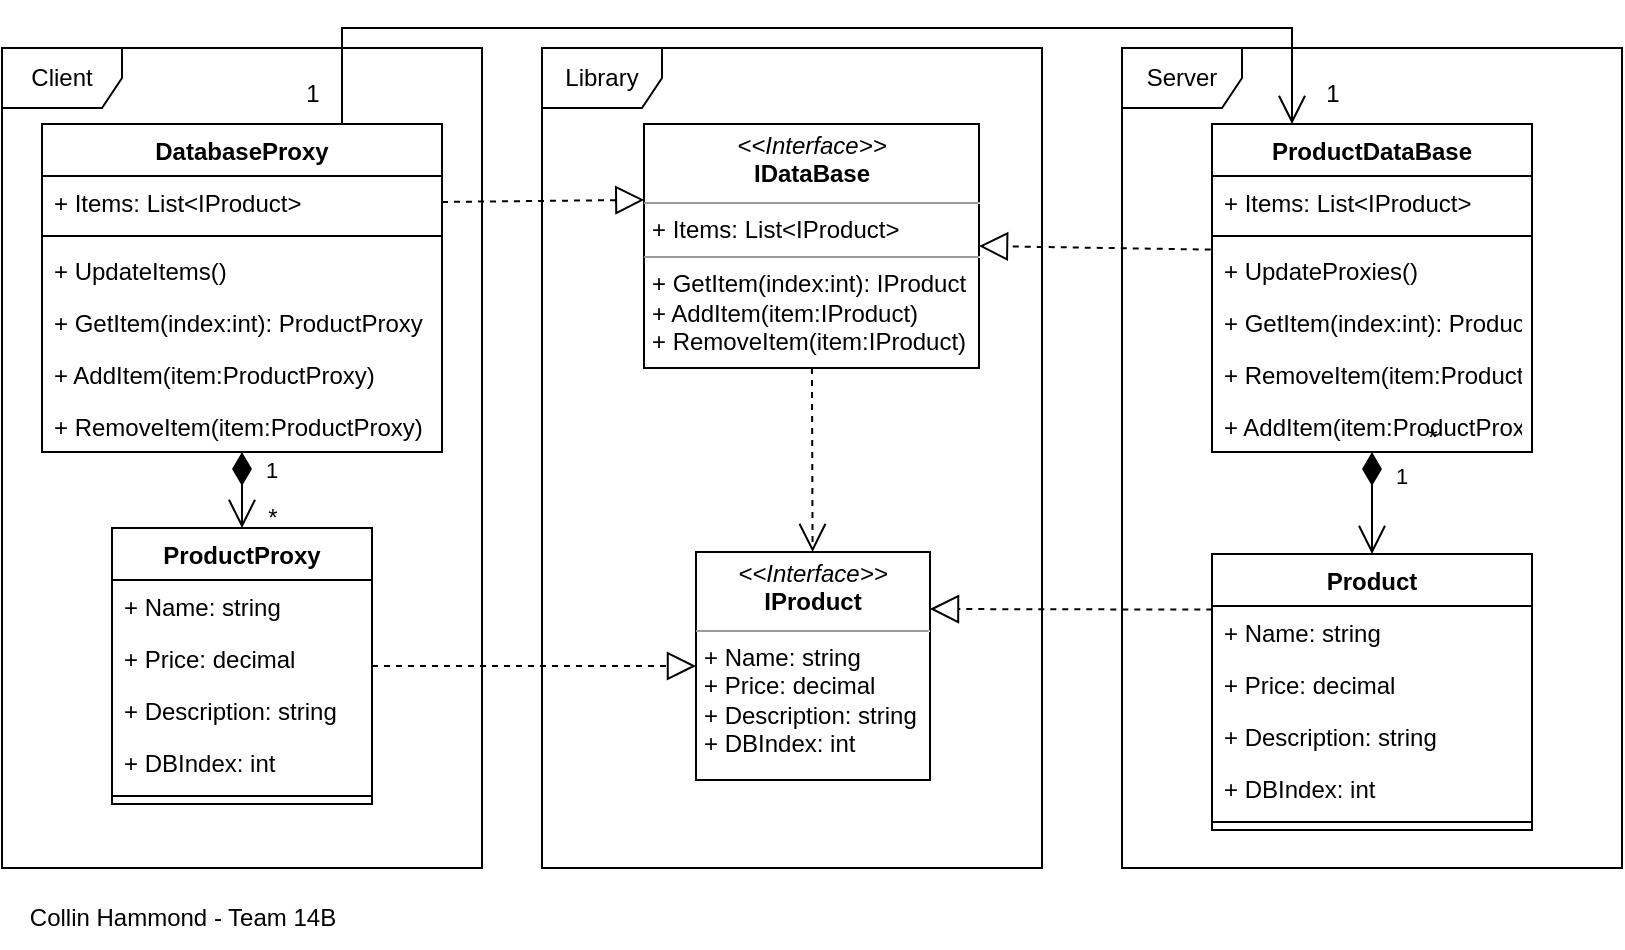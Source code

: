 <mxfile version="20.5.1" type="github">
  <diagram id="Bmt_lRgDv68u9ksq4-0J" name="Page-1">
    <mxGraphModel dx="1038" dy="583" grid="1" gridSize="10" guides="1" tooltips="1" connect="1" arrows="1" fold="1" page="1" pageScale="1" pageWidth="850" pageHeight="1100" math="0" shadow="0">
      <root>
        <mxCell id="0" />
        <mxCell id="1" parent="0" />
        <mxCell id="EPyBf7OxG0uWwjuOQmcF-24" value="Server" style="shape=umlFrame;whiteSpace=wrap;html=1;" parent="1" vertex="1">
          <mxGeometry x="580" y="30" width="250" height="410" as="geometry" />
        </mxCell>
        <mxCell id="EPyBf7OxG0uWwjuOQmcF-22" value="Client" style="shape=umlFrame;whiteSpace=wrap;html=1;" parent="1" vertex="1">
          <mxGeometry x="20" y="30" width="240" height="410" as="geometry" />
        </mxCell>
        <mxCell id="EPyBf7OxG0uWwjuOQmcF-23" value="Library" style="shape=umlFrame;whiteSpace=wrap;html=1;" parent="1" vertex="1">
          <mxGeometry x="290" y="30" width="250" height="410" as="geometry" />
        </mxCell>
        <mxCell id="EPyBf7OxG0uWwjuOQmcF-2" value="&lt;p style=&quot;margin:0px;margin-top:4px;text-align:center;&quot;&gt;&lt;i&gt;&amp;lt;&amp;lt;Interface&amp;gt;&amp;gt;&lt;/i&gt;&lt;br&gt;&lt;b&gt;IProduct&lt;/b&gt;&lt;/p&gt;&lt;hr size=&quot;1&quot;&gt;&lt;p style=&quot;margin:0px;margin-left:4px;&quot;&gt;+ Name: string&lt;br&gt;+ Price: decimal&lt;/p&gt;&lt;p style=&quot;margin:0px;margin-left:4px;&quot;&gt;+ Description: string&lt;/p&gt;&lt;p style=&quot;margin:0px;margin-left:4px;&quot;&gt;+ DBIndex: int&lt;/p&gt;" style="verticalAlign=top;align=left;overflow=fill;fontSize=12;fontFamily=Helvetica;html=1;" parent="1" vertex="1">
          <mxGeometry x="367" y="282" width="117" height="114" as="geometry" />
        </mxCell>
        <mxCell id="EPyBf7OxG0uWwjuOQmcF-4" value="DatabaseProxy" style="swimlane;fontStyle=1;align=center;verticalAlign=top;childLayout=stackLayout;horizontal=1;startSize=26;horizontalStack=0;resizeParent=1;resizeParentMax=0;resizeLast=0;collapsible=1;marginBottom=0;" parent="1" vertex="1">
          <mxGeometry x="40" y="68" width="200" height="164" as="geometry" />
        </mxCell>
        <mxCell id="EPyBf7OxG0uWwjuOQmcF-5" value="+ Items: List&lt;IProduct&gt;" style="text;strokeColor=none;fillColor=none;align=left;verticalAlign=top;spacingLeft=4;spacingRight=4;overflow=hidden;rotatable=0;points=[[0,0.5],[1,0.5]];portConstraint=eastwest;" parent="EPyBf7OxG0uWwjuOQmcF-4" vertex="1">
          <mxGeometry y="26" width="200" height="26" as="geometry" />
        </mxCell>
        <mxCell id="EPyBf7OxG0uWwjuOQmcF-6" value="" style="line;strokeWidth=1;fillColor=none;align=left;verticalAlign=middle;spacingTop=-1;spacingLeft=3;spacingRight=3;rotatable=0;labelPosition=right;points=[];portConstraint=eastwest;strokeColor=inherit;" parent="EPyBf7OxG0uWwjuOQmcF-4" vertex="1">
          <mxGeometry y="52" width="200" height="8" as="geometry" />
        </mxCell>
        <mxCell id="EPyBf7OxG0uWwjuOQmcF-7" value="+ UpdateItems()" style="text;strokeColor=none;fillColor=none;align=left;verticalAlign=top;spacingLeft=4;spacingRight=4;overflow=hidden;rotatable=0;points=[[0,0.5],[1,0.5]];portConstraint=eastwest;" parent="EPyBf7OxG0uWwjuOQmcF-4" vertex="1">
          <mxGeometry y="60" width="200" height="26" as="geometry" />
        </mxCell>
        <mxCell id="FnCxILZUfwlfUUYT2TSg-25" value="+ GetItem(index:int): ProductProxy" style="text;strokeColor=none;fillColor=none;align=left;verticalAlign=top;spacingLeft=4;spacingRight=4;overflow=hidden;rotatable=0;points=[[0,0.5],[1,0.5]];portConstraint=eastwest;" vertex="1" parent="EPyBf7OxG0uWwjuOQmcF-4">
          <mxGeometry y="86" width="200" height="26" as="geometry" />
        </mxCell>
        <mxCell id="FnCxILZUfwlfUUYT2TSg-23" value="+ AddItem(item:ProductProxy)" style="text;strokeColor=none;fillColor=none;align=left;verticalAlign=top;spacingLeft=4;spacingRight=4;overflow=hidden;rotatable=0;points=[[0,0.5],[1,0.5]];portConstraint=eastwest;" vertex="1" parent="EPyBf7OxG0uWwjuOQmcF-4">
          <mxGeometry y="112" width="200" height="26" as="geometry" />
        </mxCell>
        <mxCell id="FnCxILZUfwlfUUYT2TSg-24" value="+ RemoveItem(item:ProductProxy)" style="text;strokeColor=none;fillColor=none;align=left;verticalAlign=top;spacingLeft=4;spacingRight=4;overflow=hidden;rotatable=0;points=[[0,0.5],[1,0.5]];portConstraint=eastwest;" vertex="1" parent="EPyBf7OxG0uWwjuOQmcF-4">
          <mxGeometry y="138" width="200" height="26" as="geometry" />
        </mxCell>
        <mxCell id="EPyBf7OxG0uWwjuOQmcF-9" value="ProductDataBase" style="swimlane;fontStyle=1;align=center;verticalAlign=top;childLayout=stackLayout;horizontal=1;startSize=26;horizontalStack=0;resizeParent=1;resizeParentMax=0;resizeLast=0;collapsible=1;marginBottom=0;" parent="1" vertex="1">
          <mxGeometry x="625" y="68" width="160" height="164" as="geometry" />
        </mxCell>
        <mxCell id="EPyBf7OxG0uWwjuOQmcF-10" value="+ Items: List&lt;IProduct&gt;" style="text;strokeColor=none;fillColor=none;align=left;verticalAlign=top;spacingLeft=4;spacingRight=4;overflow=hidden;rotatable=0;points=[[0,0.5],[1,0.5]];portConstraint=eastwest;" parent="EPyBf7OxG0uWwjuOQmcF-9" vertex="1">
          <mxGeometry y="26" width="160" height="26" as="geometry" />
        </mxCell>
        <mxCell id="EPyBf7OxG0uWwjuOQmcF-11" value="" style="line;strokeWidth=1;fillColor=none;align=left;verticalAlign=middle;spacingTop=-1;spacingLeft=3;spacingRight=3;rotatable=0;labelPosition=right;points=[];portConstraint=eastwest;strokeColor=inherit;" parent="EPyBf7OxG0uWwjuOQmcF-9" vertex="1">
          <mxGeometry y="52" width="160" height="8" as="geometry" />
        </mxCell>
        <mxCell id="EPyBf7OxG0uWwjuOQmcF-12" value="+ UpdateProxies()" style="text;strokeColor=none;fillColor=none;align=left;verticalAlign=top;spacingLeft=4;spacingRight=4;overflow=hidden;rotatable=0;points=[[0,0.5],[1,0.5]];portConstraint=eastwest;" parent="EPyBf7OxG0uWwjuOQmcF-9" vertex="1">
          <mxGeometry y="60" width="160" height="26" as="geometry" />
        </mxCell>
        <mxCell id="FnCxILZUfwlfUUYT2TSg-26" value="+ GetItem(index:int): ProductProxy" style="text;strokeColor=none;fillColor=none;align=left;verticalAlign=top;spacingLeft=4;spacingRight=4;overflow=hidden;rotatable=0;points=[[0,0.5],[1,0.5]];portConstraint=eastwest;" vertex="1" parent="EPyBf7OxG0uWwjuOQmcF-9">
          <mxGeometry y="86" width="160" height="26" as="geometry" />
        </mxCell>
        <mxCell id="FnCxILZUfwlfUUYT2TSg-28" value="+ RemoveItem(item:ProductProxy)" style="text;strokeColor=none;fillColor=none;align=left;verticalAlign=top;spacingLeft=4;spacingRight=4;overflow=hidden;rotatable=0;points=[[0,0.5],[1,0.5]];portConstraint=eastwest;" vertex="1" parent="EPyBf7OxG0uWwjuOQmcF-9">
          <mxGeometry y="112" width="160" height="26" as="geometry" />
        </mxCell>
        <mxCell id="FnCxILZUfwlfUUYT2TSg-27" value="+ AddItem(item:ProductProxy)" style="text;strokeColor=none;fillColor=none;align=left;verticalAlign=top;spacingLeft=4;spacingRight=4;overflow=hidden;rotatable=0;points=[[0,0.5],[1,0.5]];portConstraint=eastwest;" vertex="1" parent="EPyBf7OxG0uWwjuOQmcF-9">
          <mxGeometry y="138" width="160" height="26" as="geometry" />
        </mxCell>
        <mxCell id="EPyBf7OxG0uWwjuOQmcF-25" value="ProductProxy" style="swimlane;fontStyle=1;align=center;verticalAlign=top;childLayout=stackLayout;horizontal=1;startSize=26;horizontalStack=0;resizeParent=1;resizeParentMax=0;resizeLast=0;collapsible=1;marginBottom=0;" parent="1" vertex="1">
          <mxGeometry x="75" y="270" width="130" height="138" as="geometry" />
        </mxCell>
        <mxCell id="EPyBf7OxG0uWwjuOQmcF-26" value="+ Name: string" style="text;strokeColor=none;fillColor=none;align=left;verticalAlign=top;spacingLeft=4;spacingRight=4;overflow=hidden;rotatable=0;points=[[0,0.5],[1,0.5]];portConstraint=eastwest;" parent="EPyBf7OxG0uWwjuOQmcF-25" vertex="1">
          <mxGeometry y="26" width="130" height="26" as="geometry" />
        </mxCell>
        <mxCell id="EPyBf7OxG0uWwjuOQmcF-29" value="+ Price: decimal" style="text;strokeColor=none;fillColor=none;align=left;verticalAlign=top;spacingLeft=4;spacingRight=4;overflow=hidden;rotatable=0;points=[[0,0.5],[1,0.5]];portConstraint=eastwest;" parent="EPyBf7OxG0uWwjuOQmcF-25" vertex="1">
          <mxGeometry y="52" width="130" height="26" as="geometry" />
        </mxCell>
        <mxCell id="EPyBf7OxG0uWwjuOQmcF-30" value="+ Description: string" style="text;strokeColor=none;fillColor=none;align=left;verticalAlign=top;spacingLeft=4;spacingRight=4;overflow=hidden;rotatable=0;points=[[0,0.5],[1,0.5]];portConstraint=eastwest;" parent="EPyBf7OxG0uWwjuOQmcF-25" vertex="1">
          <mxGeometry y="78" width="130" height="26" as="geometry" />
        </mxCell>
        <mxCell id="FnCxILZUfwlfUUYT2TSg-29" value="+ DBIndex: int" style="text;strokeColor=none;fillColor=none;align=left;verticalAlign=top;spacingLeft=4;spacingRight=4;overflow=hidden;rotatable=0;points=[[0,0.5],[1,0.5]];portConstraint=eastwest;" vertex="1" parent="EPyBf7OxG0uWwjuOQmcF-25">
          <mxGeometry y="104" width="130" height="26" as="geometry" />
        </mxCell>
        <mxCell id="EPyBf7OxG0uWwjuOQmcF-27" value="" style="line;strokeWidth=1;fillColor=none;align=left;verticalAlign=middle;spacingTop=-1;spacingLeft=3;spacingRight=3;rotatable=0;labelPosition=right;points=[];portConstraint=eastwest;strokeColor=inherit;" parent="EPyBf7OxG0uWwjuOQmcF-25" vertex="1">
          <mxGeometry y="130" width="130" height="8" as="geometry" />
        </mxCell>
        <mxCell id="FnCxILZUfwlfUUYT2TSg-6" value="Product" style="swimlane;fontStyle=1;align=center;verticalAlign=top;childLayout=stackLayout;horizontal=1;startSize=26;horizontalStack=0;resizeParent=1;resizeParentMax=0;resizeLast=0;collapsible=1;marginBottom=0;" vertex="1" parent="1">
          <mxGeometry x="625" y="283" width="160" height="138" as="geometry" />
        </mxCell>
        <mxCell id="FnCxILZUfwlfUUYT2TSg-7" value="+ Name: string" style="text;strokeColor=none;fillColor=none;align=left;verticalAlign=top;spacingLeft=4;spacingRight=4;overflow=hidden;rotatable=0;points=[[0,0.5],[1,0.5]];portConstraint=eastwest;" vertex="1" parent="FnCxILZUfwlfUUYT2TSg-6">
          <mxGeometry y="26" width="160" height="26" as="geometry" />
        </mxCell>
        <mxCell id="FnCxILZUfwlfUUYT2TSg-10" value="+ Price: decimal" style="text;strokeColor=none;fillColor=none;align=left;verticalAlign=top;spacingLeft=4;spacingRight=4;overflow=hidden;rotatable=0;points=[[0,0.5],[1,0.5]];portConstraint=eastwest;" vertex="1" parent="FnCxILZUfwlfUUYT2TSg-6">
          <mxGeometry y="52" width="160" height="26" as="geometry" />
        </mxCell>
        <mxCell id="FnCxILZUfwlfUUYT2TSg-11" value="+ Description: string" style="text;strokeColor=none;fillColor=none;align=left;verticalAlign=top;spacingLeft=4;spacingRight=4;overflow=hidden;rotatable=0;points=[[0,0.5],[1,0.5]];portConstraint=eastwest;" vertex="1" parent="FnCxILZUfwlfUUYT2TSg-6">
          <mxGeometry y="78" width="160" height="26" as="geometry" />
        </mxCell>
        <mxCell id="FnCxILZUfwlfUUYT2TSg-32" value="+ DBIndex: int" style="text;strokeColor=none;fillColor=none;align=left;verticalAlign=top;spacingLeft=4;spacingRight=4;overflow=hidden;rotatable=0;points=[[0,0.5],[1,0.5]];portConstraint=eastwest;" vertex="1" parent="FnCxILZUfwlfUUYT2TSg-6">
          <mxGeometry y="104" width="160" height="26" as="geometry" />
        </mxCell>
        <mxCell id="FnCxILZUfwlfUUYT2TSg-8" value="" style="line;strokeWidth=1;fillColor=none;align=left;verticalAlign=middle;spacingTop=-1;spacingLeft=3;spacingRight=3;rotatable=0;labelPosition=right;points=[];portConstraint=eastwest;strokeColor=inherit;" vertex="1" parent="FnCxILZUfwlfUUYT2TSg-6">
          <mxGeometry y="130" width="160" height="8" as="geometry" />
        </mxCell>
        <mxCell id="FnCxILZUfwlfUUYT2TSg-16" value="&lt;p style=&quot;margin:0px;margin-top:4px;text-align:center;&quot;&gt;&lt;i&gt;&amp;lt;&amp;lt;Interface&amp;gt;&amp;gt;&lt;/i&gt;&lt;br&gt;&lt;b&gt;IDataBase&lt;/b&gt;&lt;/p&gt;&lt;hr size=&quot;1&quot;&gt;&lt;p style=&quot;margin:0px;margin-left:4px;&quot;&gt;+ Items: List&amp;lt;IProduct&amp;gt;&lt;br&gt;&lt;/p&gt;&lt;hr size=&quot;1&quot;&gt;&lt;p style=&quot;margin:0px;margin-left:4px;&quot;&gt;+ GetItem(index:int): IProduct&lt;br&gt;&lt;/p&gt;&lt;p style=&quot;margin:0px;margin-left:4px;&quot;&gt;+ AddItem(item:IProduct)&lt;/p&gt;&lt;p style=&quot;margin:0px;margin-left:4px;&quot;&gt;+ RemoveItem(item:IProduct)&lt;/p&gt;" style="verticalAlign=top;align=left;overflow=fill;fontSize=12;fontFamily=Helvetica;html=1;" vertex="1" parent="1">
          <mxGeometry x="341" y="68" width="167.5" height="122" as="geometry" />
        </mxCell>
        <mxCell id="FnCxILZUfwlfUUYT2TSg-18" value="1" style="endArrow=open;html=1;endSize=12;startArrow=diamondThin;startSize=14;startFill=1;edgeStyle=orthogonalEdgeStyle;align=left;verticalAlign=bottom;rounded=0;" edge="1" parent="1" source="EPyBf7OxG0uWwjuOQmcF-9" target="FnCxILZUfwlfUUYT2TSg-6">
          <mxGeometry x="-0.2" y="10" relative="1" as="geometry">
            <mxPoint x="810" y="220" as="sourcePoint" />
            <mxPoint x="940" y="210" as="targetPoint" />
            <mxPoint as="offset" />
          </mxGeometry>
        </mxCell>
        <mxCell id="FnCxILZUfwlfUUYT2TSg-19" value="*" style="text;html=1;align=center;verticalAlign=middle;resizable=0;points=[];autosize=1;strokeColor=none;fillColor=none;" vertex="1" parent="1">
          <mxGeometry x="720" y="210" width="30" height="30" as="geometry" />
        </mxCell>
        <mxCell id="FnCxILZUfwlfUUYT2TSg-37" value="" style="endArrow=open;endSize=12;dashed=1;html=1;rounded=0;" edge="1" parent="1" source="FnCxILZUfwlfUUYT2TSg-16" target="EPyBf7OxG0uWwjuOQmcF-2">
          <mxGeometry width="160" relative="1" as="geometry">
            <mxPoint x="350" y="240" as="sourcePoint" />
            <mxPoint x="510" y="240" as="targetPoint" />
          </mxGeometry>
        </mxCell>
        <mxCell id="FnCxILZUfwlfUUYT2TSg-38" value="" style="endArrow=block;dashed=1;endFill=0;endSize=12;html=1;rounded=0;entryX=1;entryY=0.5;entryDx=0;entryDy=0;exitX=-0.004;exitY=0.108;exitDx=0;exitDy=0;exitPerimeter=0;" edge="1" parent="1" source="EPyBf7OxG0uWwjuOQmcF-12" target="FnCxILZUfwlfUUYT2TSg-16">
          <mxGeometry width="160" relative="1" as="geometry">
            <mxPoint x="380" y="290" as="sourcePoint" />
            <mxPoint x="550" y="180" as="targetPoint" />
          </mxGeometry>
        </mxCell>
        <mxCell id="FnCxILZUfwlfUUYT2TSg-39" value="" style="endArrow=block;dashed=1;endFill=0;endSize=12;html=1;rounded=0;exitX=0.001;exitY=0.069;exitDx=0;exitDy=0;entryX=1;entryY=0.25;entryDx=0;entryDy=0;exitPerimeter=0;" edge="1" parent="1" source="FnCxILZUfwlfUUYT2TSg-7" target="EPyBf7OxG0uWwjuOQmcF-2">
          <mxGeometry width="160" relative="1" as="geometry">
            <mxPoint x="460" y="500" as="sourcePoint" />
            <mxPoint x="620" y="500" as="targetPoint" />
          </mxGeometry>
        </mxCell>
        <mxCell id="FnCxILZUfwlfUUYT2TSg-40" value="" style="endArrow=block;dashed=1;endFill=0;endSize=12;html=1;rounded=0;" edge="1" parent="1" source="EPyBf7OxG0uWwjuOQmcF-25" target="EPyBf7OxG0uWwjuOQmcF-2">
          <mxGeometry width="160" relative="1" as="geometry">
            <mxPoint x="380" y="290" as="sourcePoint" />
            <mxPoint x="540" y="290" as="targetPoint" />
          </mxGeometry>
        </mxCell>
        <mxCell id="FnCxILZUfwlfUUYT2TSg-41" value="" style="endArrow=block;dashed=1;endFill=0;endSize=12;html=1;rounded=0;exitX=1;exitY=0.5;exitDx=0;exitDy=0;entryX=0.001;entryY=0.311;entryDx=0;entryDy=0;entryPerimeter=0;" edge="1" parent="1" source="EPyBf7OxG0uWwjuOQmcF-5" target="FnCxILZUfwlfUUYT2TSg-16">
          <mxGeometry width="160" relative="1" as="geometry">
            <mxPoint x="380" y="290" as="sourcePoint" />
            <mxPoint x="540" y="290" as="targetPoint" />
          </mxGeometry>
        </mxCell>
        <mxCell id="FnCxILZUfwlfUUYT2TSg-42" value="1" style="endArrow=open;html=1;endSize=12;startArrow=diamondThin;startSize=14;startFill=1;edgeStyle=orthogonalEdgeStyle;align=left;verticalAlign=bottom;rounded=0;" edge="1" parent="1" source="EPyBf7OxG0uWwjuOQmcF-4" target="EPyBf7OxG0uWwjuOQmcF-25">
          <mxGeometry x="-0.053" y="10" relative="1" as="geometry">
            <mxPoint x="230" y="500" as="sourcePoint" />
            <mxPoint x="390" y="500" as="targetPoint" />
            <mxPoint as="offset" />
          </mxGeometry>
        </mxCell>
        <mxCell id="FnCxILZUfwlfUUYT2TSg-43" value="*" style="text;html=1;align=center;verticalAlign=middle;resizable=0;points=[];autosize=1;strokeColor=none;fillColor=none;" vertex="1" parent="1">
          <mxGeometry x="140" y="250" width="30" height="30" as="geometry" />
        </mxCell>
        <mxCell id="FnCxILZUfwlfUUYT2TSg-44" value="" style="endArrow=open;endFill=1;endSize=12;html=1;rounded=0;exitX=0.75;exitY=0;exitDx=0;exitDy=0;entryX=0.25;entryY=0;entryDx=0;entryDy=0;" edge="1" parent="1" source="EPyBf7OxG0uWwjuOQmcF-4" target="EPyBf7OxG0uWwjuOQmcF-9">
          <mxGeometry width="160" relative="1" as="geometry">
            <mxPoint x="380" y="250" as="sourcePoint" />
            <mxPoint x="540" y="250" as="targetPoint" />
            <Array as="points">
              <mxPoint x="190" y="20" />
              <mxPoint x="665" y="20" />
            </Array>
          </mxGeometry>
        </mxCell>
        <mxCell id="FnCxILZUfwlfUUYT2TSg-45" value="1" style="text;html=1;align=center;verticalAlign=middle;resizable=0;points=[];autosize=1;strokeColor=none;fillColor=none;" vertex="1" parent="1">
          <mxGeometry x="160" y="38" width="30" height="30" as="geometry" />
        </mxCell>
        <mxCell id="FnCxILZUfwlfUUYT2TSg-46" value="1" style="text;html=1;align=center;verticalAlign=middle;resizable=0;points=[];autosize=1;strokeColor=none;fillColor=none;" vertex="1" parent="1">
          <mxGeometry x="670" y="38" width="30" height="30" as="geometry" />
        </mxCell>
        <mxCell id="FnCxILZUfwlfUUYT2TSg-48" value="Collin Hammond - Team 14B" style="text;html=1;align=center;verticalAlign=middle;resizable=0;points=[];autosize=1;strokeColor=none;fillColor=none;" vertex="1" parent="1">
          <mxGeometry x="20" y="450" width="180" height="30" as="geometry" />
        </mxCell>
      </root>
    </mxGraphModel>
  </diagram>
</mxfile>
